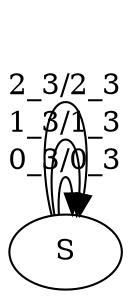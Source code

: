 digraph G {
	rankdir=LR;
	S -> S [label="0_3/0_3"];
	S -> S [label="1_3/1_3"];
	S -> S [label="2_3/2_3"];
}